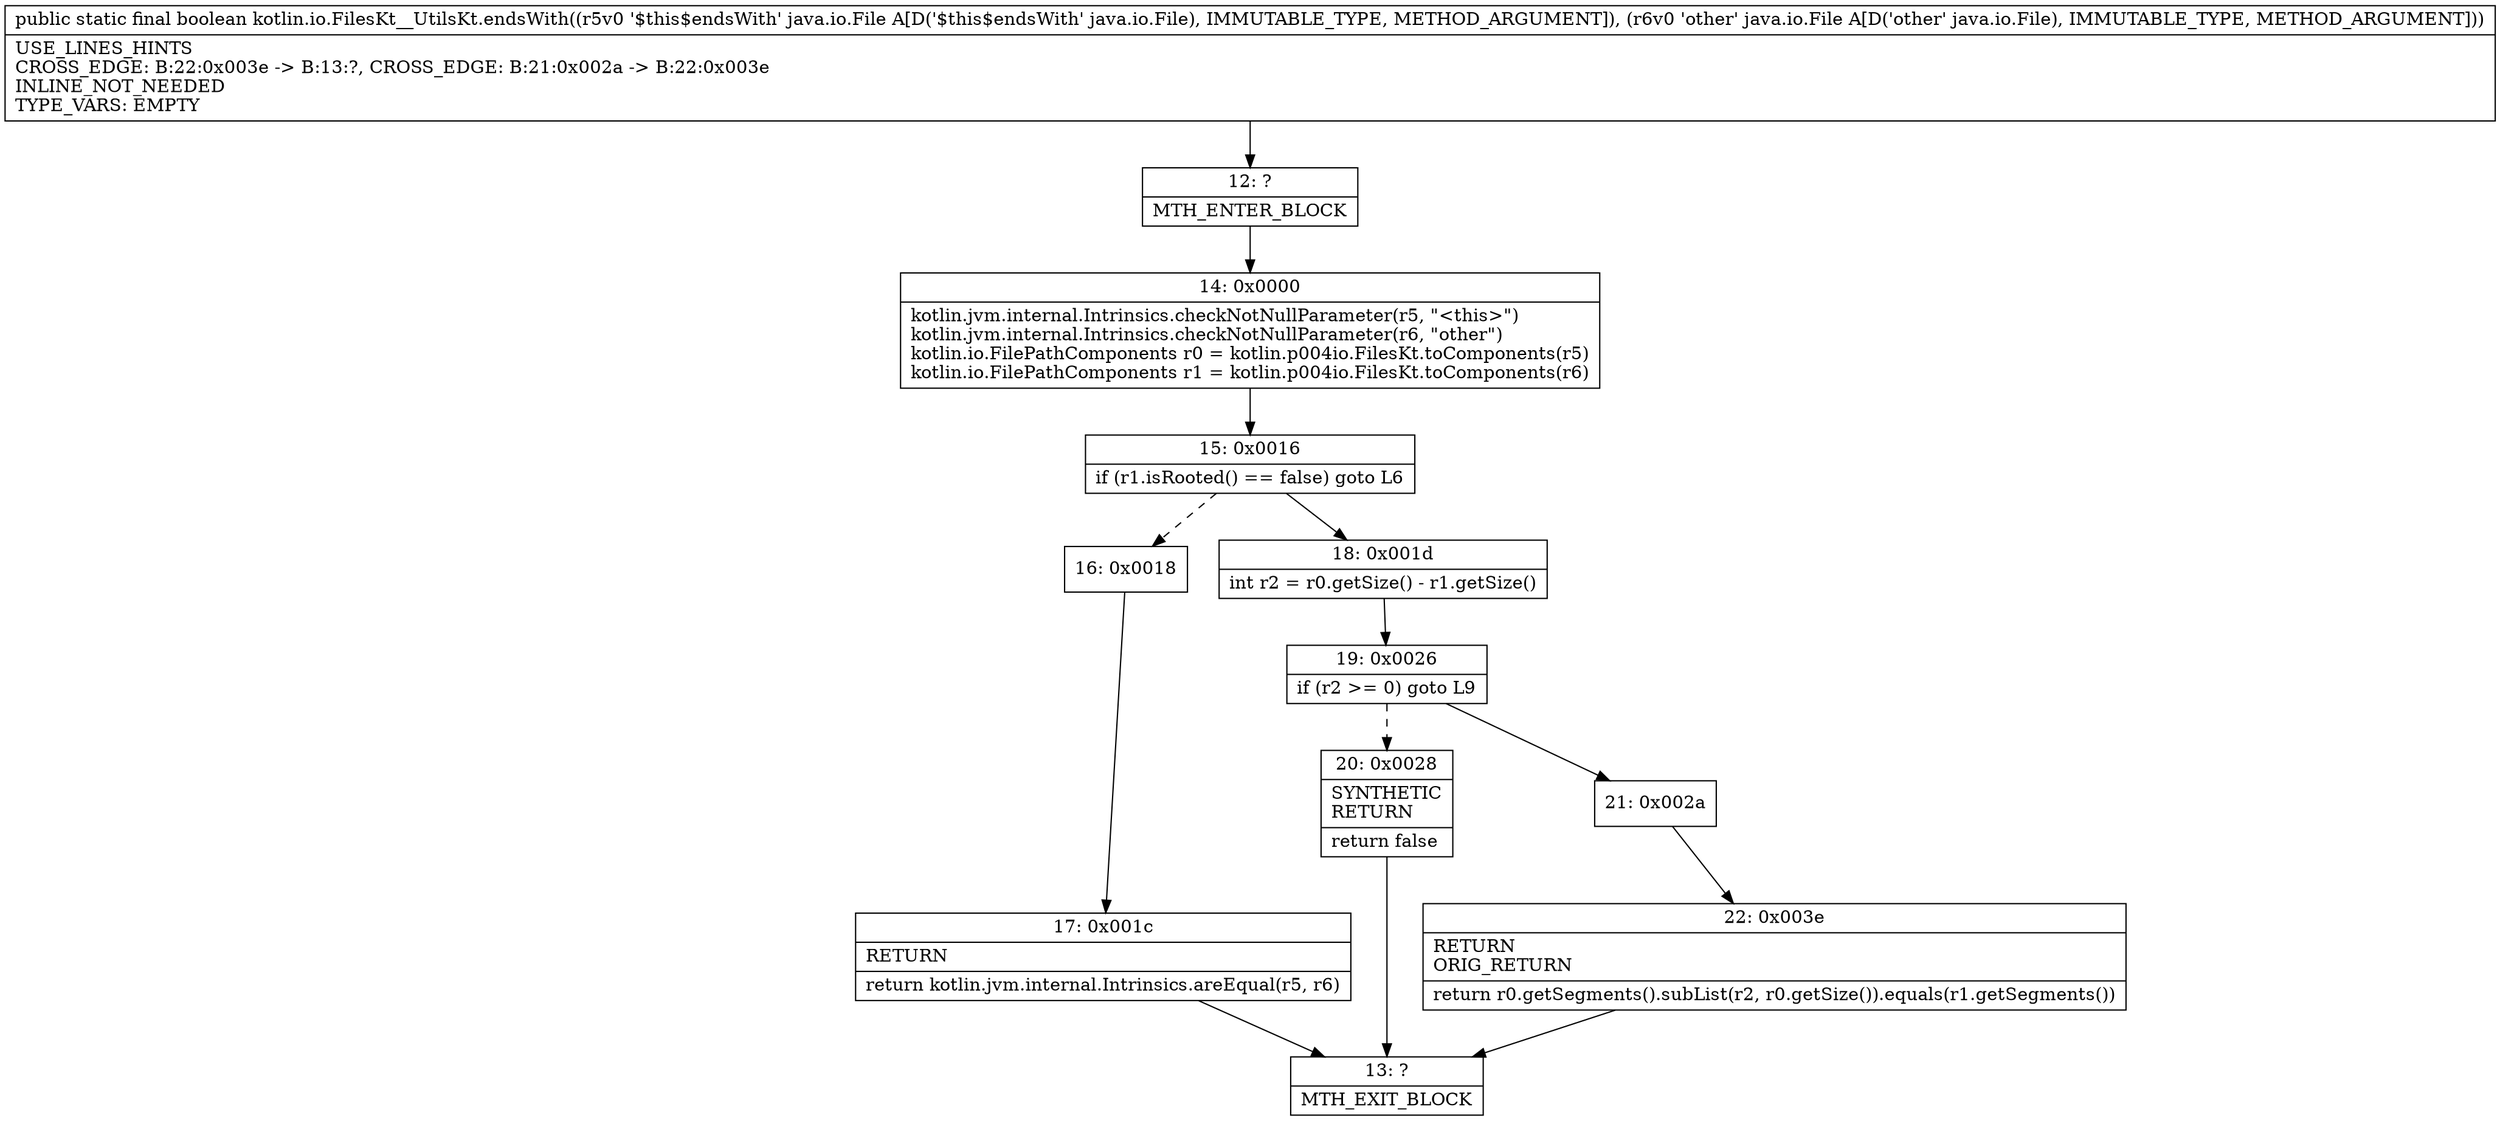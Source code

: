 digraph "CFG forkotlin.io.FilesKt__UtilsKt.endsWith(Ljava\/io\/File;Ljava\/io\/File;)Z" {
Node_12 [shape=record,label="{12\:\ ?|MTH_ENTER_BLOCK\l}"];
Node_14 [shape=record,label="{14\:\ 0x0000|kotlin.jvm.internal.Intrinsics.checkNotNullParameter(r5, \"\<this\>\")\lkotlin.jvm.internal.Intrinsics.checkNotNullParameter(r6, \"other\")\lkotlin.io.FilePathComponents r0 = kotlin.p004io.FilesKt.toComponents(r5)\lkotlin.io.FilePathComponents r1 = kotlin.p004io.FilesKt.toComponents(r6)\l}"];
Node_15 [shape=record,label="{15\:\ 0x0016|if (r1.isRooted() == false) goto L6\l}"];
Node_16 [shape=record,label="{16\:\ 0x0018}"];
Node_17 [shape=record,label="{17\:\ 0x001c|RETURN\l|return kotlin.jvm.internal.Intrinsics.areEqual(r5, r6)\l}"];
Node_13 [shape=record,label="{13\:\ ?|MTH_EXIT_BLOCK\l}"];
Node_18 [shape=record,label="{18\:\ 0x001d|int r2 = r0.getSize() \- r1.getSize()\l}"];
Node_19 [shape=record,label="{19\:\ 0x0026|if (r2 \>= 0) goto L9\l}"];
Node_20 [shape=record,label="{20\:\ 0x0028|SYNTHETIC\lRETURN\l|return false\l}"];
Node_21 [shape=record,label="{21\:\ 0x002a}"];
Node_22 [shape=record,label="{22\:\ 0x003e|RETURN\lORIG_RETURN\l|return r0.getSegments().subList(r2, r0.getSize()).equals(r1.getSegments())\l}"];
MethodNode[shape=record,label="{public static final boolean kotlin.io.FilesKt__UtilsKt.endsWith((r5v0 '$this$endsWith' java.io.File A[D('$this$endsWith' java.io.File), IMMUTABLE_TYPE, METHOD_ARGUMENT]), (r6v0 'other' java.io.File A[D('other' java.io.File), IMMUTABLE_TYPE, METHOD_ARGUMENT]))  | USE_LINES_HINTS\lCROSS_EDGE: B:22:0x003e \-\> B:13:?, CROSS_EDGE: B:21:0x002a \-\> B:22:0x003e\lINLINE_NOT_NEEDED\lTYPE_VARS: EMPTY\l}"];
MethodNode -> Node_12;Node_12 -> Node_14;
Node_14 -> Node_15;
Node_15 -> Node_16[style=dashed];
Node_15 -> Node_18;
Node_16 -> Node_17;
Node_17 -> Node_13;
Node_18 -> Node_19;
Node_19 -> Node_20[style=dashed];
Node_19 -> Node_21;
Node_20 -> Node_13;
Node_21 -> Node_22;
Node_22 -> Node_13;
}

